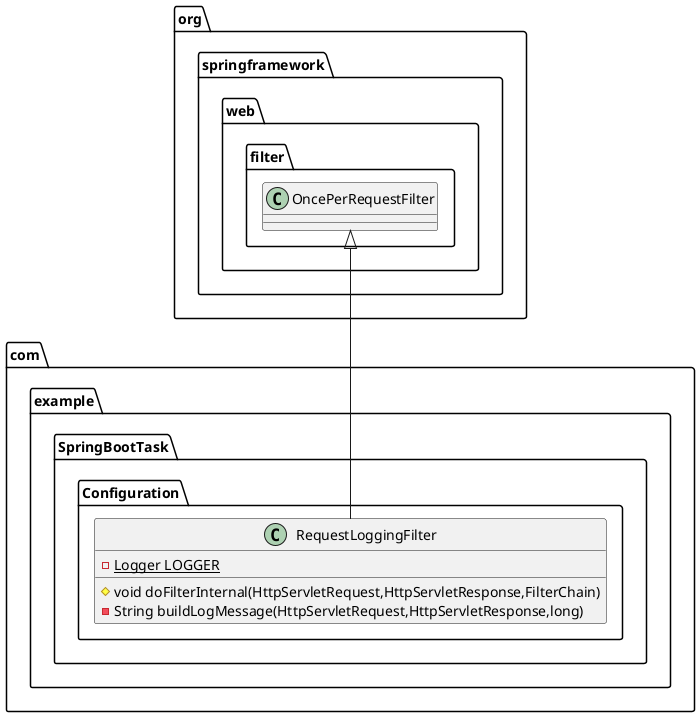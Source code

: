 @startuml
class com.example.SpringBootTask.Configuration.RequestLoggingFilter {
- {static} Logger LOGGER
# void doFilterInternal(HttpServletRequest,HttpServletResponse,FilterChain)
- String buildLogMessage(HttpServletRequest,HttpServletResponse,long)
}




org.springframework.web.filter.OncePerRequestFilter <|-- com.example.SpringBootTask.Configuration.RequestLoggingFilter
@enduml